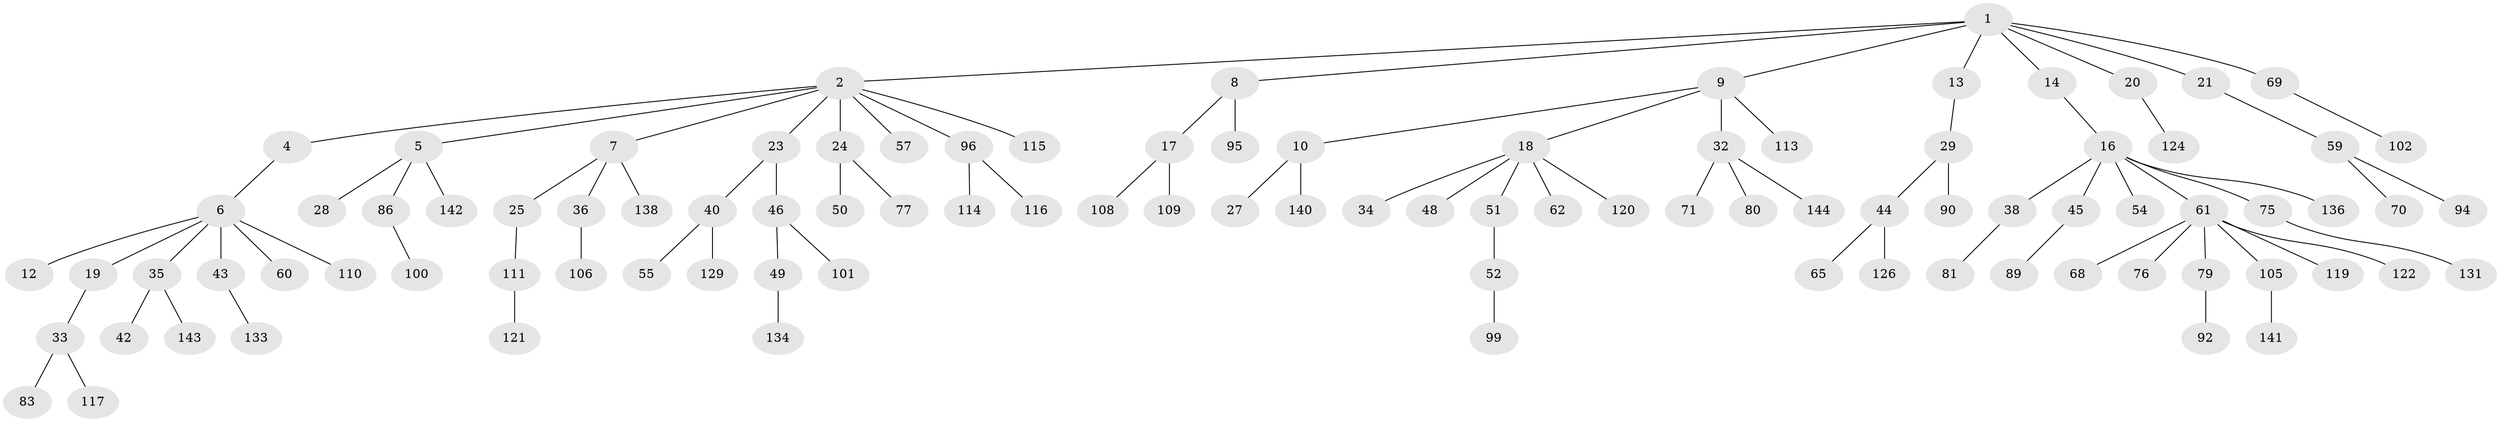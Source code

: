 // original degree distribution, {6: 0.006896551724137931, 8: 0.006896551724137931, 4: 0.05517241379310345, 2: 0.32413793103448274, 5: 0.020689655172413793, 7: 0.020689655172413793, 3: 0.10344827586206896, 1: 0.46206896551724136}
// Generated by graph-tools (version 1.1) at 2025/11/02/27/25 16:11:25]
// undirected, 99 vertices, 98 edges
graph export_dot {
graph [start="1"]
  node [color=gray90,style=filled];
  1 [super="+3"];
  2 [super="+15"];
  4;
  5 [super="+41"];
  6 [super="+11"];
  7 [super="+72"];
  8 [super="+64"];
  9 [super="+31"];
  10 [super="+63"];
  12 [super="+145"];
  13;
  14;
  16 [super="+22"];
  17 [super="+93"];
  18 [super="+26"];
  19;
  20;
  21;
  23;
  24 [super="+56"];
  25 [super="+30"];
  27;
  28 [super="+137"];
  29 [super="+58"];
  32 [super="+39"];
  33 [super="+107"];
  34;
  35 [super="+37"];
  36;
  38 [super="+47"];
  40 [super="+118"];
  42 [super="+84"];
  43 [super="+125"];
  44 [super="+53"];
  45 [super="+78"];
  46 [super="+82"];
  48;
  49;
  50 [super="+73"];
  51 [super="+103"];
  52 [super="+98"];
  54 [super="+66"];
  55;
  57;
  59 [super="+74"];
  60;
  61 [super="+67"];
  62 [super="+97"];
  65 [super="+88"];
  68;
  69 [super="+87"];
  70 [super="+130"];
  71;
  75;
  76 [super="+85"];
  77 [super="+91"];
  79;
  80;
  81;
  83;
  86;
  89;
  90;
  92;
  94 [super="+132"];
  95;
  96 [super="+104"];
  99;
  100;
  101;
  102;
  105;
  106;
  108;
  109;
  110;
  111 [super="+112"];
  113;
  114 [super="+127"];
  115 [super="+123"];
  116;
  117 [super="+128"];
  119;
  120;
  121;
  122;
  124;
  126 [super="+139"];
  129;
  131;
  133 [super="+135"];
  134;
  136;
  138;
  140;
  141;
  142;
  143;
  144;
  1 -- 2;
  1 -- 8;
  1 -- 14;
  1 -- 21;
  1 -- 69;
  1 -- 20;
  1 -- 13;
  1 -- 9;
  2 -- 4;
  2 -- 5;
  2 -- 7;
  2 -- 23;
  2 -- 96;
  2 -- 115;
  2 -- 24;
  2 -- 57;
  4 -- 6;
  5 -- 28;
  5 -- 86;
  5 -- 142;
  6 -- 12;
  6 -- 35;
  6 -- 43;
  6 -- 60;
  6 -- 110;
  6 -- 19;
  7 -- 25;
  7 -- 36;
  7 -- 138;
  8 -- 17;
  8 -- 95;
  9 -- 10;
  9 -- 18;
  9 -- 32;
  9 -- 113;
  10 -- 27;
  10 -- 140;
  13 -- 29;
  14 -- 16;
  16 -- 38;
  16 -- 45;
  16 -- 54;
  16 -- 75;
  16 -- 136;
  16 -- 61;
  17 -- 108;
  17 -- 109;
  18 -- 51;
  18 -- 48;
  18 -- 34;
  18 -- 120;
  18 -- 62;
  19 -- 33;
  20 -- 124;
  21 -- 59;
  23 -- 40;
  23 -- 46;
  24 -- 50;
  24 -- 77;
  25 -- 111;
  29 -- 44;
  29 -- 90;
  32 -- 71;
  32 -- 80;
  32 -- 144;
  33 -- 83;
  33 -- 117;
  35 -- 42;
  35 -- 143;
  36 -- 106;
  38 -- 81;
  40 -- 55;
  40 -- 129;
  43 -- 133;
  44 -- 65;
  44 -- 126;
  45 -- 89;
  46 -- 49;
  46 -- 101;
  49 -- 134;
  51 -- 52;
  52 -- 99;
  59 -- 70;
  59 -- 94;
  61 -- 68;
  61 -- 76;
  61 -- 79;
  61 -- 105;
  61 -- 122;
  61 -- 119;
  69 -- 102;
  75 -- 131;
  79 -- 92;
  86 -- 100;
  96 -- 116;
  96 -- 114;
  105 -- 141;
  111 -- 121;
}
